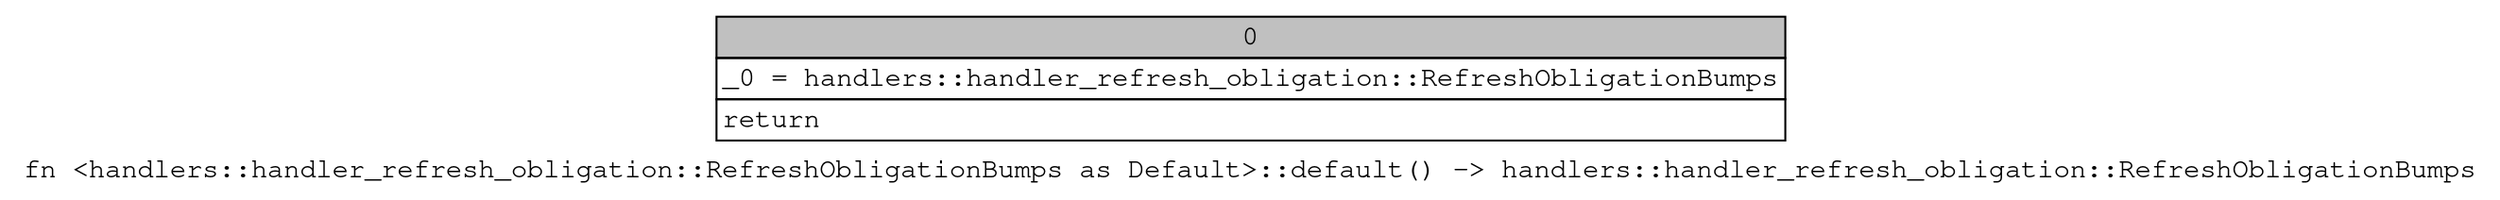 digraph Mir_0_4967 {
    graph [fontname="Courier, monospace"];
    node [fontname="Courier, monospace"];
    edge [fontname="Courier, monospace"];
    label=<fn &lt;handlers::handler_refresh_obligation::RefreshObligationBumps as Default&gt;::default() -&gt; handlers::handler_refresh_obligation::RefreshObligationBumps<br align="left"/>>;
    bb0__0_4967 [shape="none", label=<<table border="0" cellborder="1" cellspacing="0"><tr><td bgcolor="gray" align="center" colspan="1">0</td></tr><tr><td align="left" balign="left">_0 = handlers::handler_refresh_obligation::RefreshObligationBumps<br/></td></tr><tr><td align="left">return</td></tr></table>>];
}
